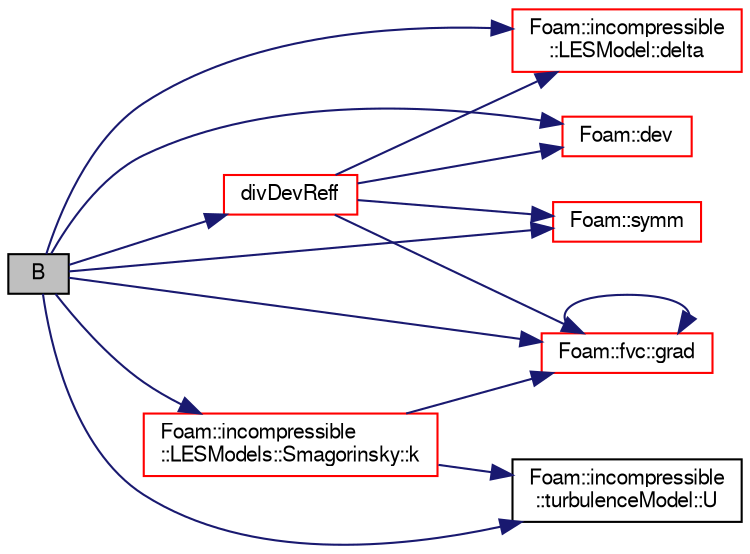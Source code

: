 digraph "B"
{
  bgcolor="transparent";
  edge [fontname="FreeSans",fontsize="10",labelfontname="FreeSans",labelfontsize="10"];
  node [fontname="FreeSans",fontsize="10",shape=record];
  rankdir="LR";
  Node426 [label="B",height=0.2,width=0.4,color="black", fillcolor="grey75", style="filled", fontcolor="black"];
  Node426 -> Node427 [color="midnightblue",fontsize="10",style="solid",fontname="FreeSans"];
  Node427 [label="Foam::incompressible\l::LESModel::delta",height=0.2,width=0.4,color="red",URL="$a30874.html#a5673fef691ba7a897c8043a8fc9a4ce0",tooltip="Access function to filter width. "];
  Node426 -> Node429 [color="midnightblue",fontsize="10",style="solid",fontname="FreeSans"];
  Node429 [label="Foam::dev",height=0.2,width=0.4,color="red",URL="$a21124.html#a042ede1d98e91923a7cc5e14e9f86854"];
  Node426 -> Node433 [color="midnightblue",fontsize="10",style="solid",fontname="FreeSans"];
  Node433 [label="divDevReff",height=0.2,width=0.4,color="red",URL="$a30898.html#a028ac2eaccc9a479009b15cc6e21a89e",tooltip="Return the deviatoric part of the effective sub-grid. "];
  Node433 -> Node434 [color="midnightblue",fontsize="10",style="solid",fontname="FreeSans"];
  Node434 [label="Foam::fvc::grad",height=0.2,width=0.4,color="red",URL="$a21134.html#a7c00ec90ecc15ed3005255e42c52827a"];
  Node434 -> Node434 [color="midnightblue",fontsize="10",style="solid",fontname="FreeSans"];
  Node433 -> Node427 [color="midnightblue",fontsize="10",style="solid",fontname="FreeSans"];
  Node433 -> Node797 [color="midnightblue",fontsize="10",style="solid",fontname="FreeSans"];
  Node797 [label="Foam::symm",height=0.2,width=0.4,color="red",URL="$a21124.html#a112755faabb5ff081d7a25a936a1d3c4"];
  Node433 -> Node429 [color="midnightblue",fontsize="10",style="solid",fontname="FreeSans"];
  Node426 -> Node434 [color="midnightblue",fontsize="10",style="solid",fontname="FreeSans"];
  Node426 -> Node800 [color="midnightblue",fontsize="10",style="solid",fontname="FreeSans"];
  Node800 [label="Foam::incompressible\l::LESModels::Smagorinsky::k",height=0.2,width=0.4,color="red",URL="$a30894.html#a2cc3daa68147a9052c2b37e9ac37eca4",tooltip="Return SGS kinetic energy. "];
  Node800 -> Node434 [color="midnightblue",fontsize="10",style="solid",fontname="FreeSans"];
  Node800 -> Node844 [color="midnightblue",fontsize="10",style="solid",fontname="FreeSans"];
  Node844 [label="Foam::incompressible\l::turbulenceModel::U",height=0.2,width=0.4,color="black",URL="$a31102.html#a536d168d7b335fe81f506f232b5b4872",tooltip="Access function to velocity field. "];
  Node426 -> Node797 [color="midnightblue",fontsize="10",style="solid",fontname="FreeSans"];
  Node426 -> Node844 [color="midnightblue",fontsize="10",style="solid",fontname="FreeSans"];
}
